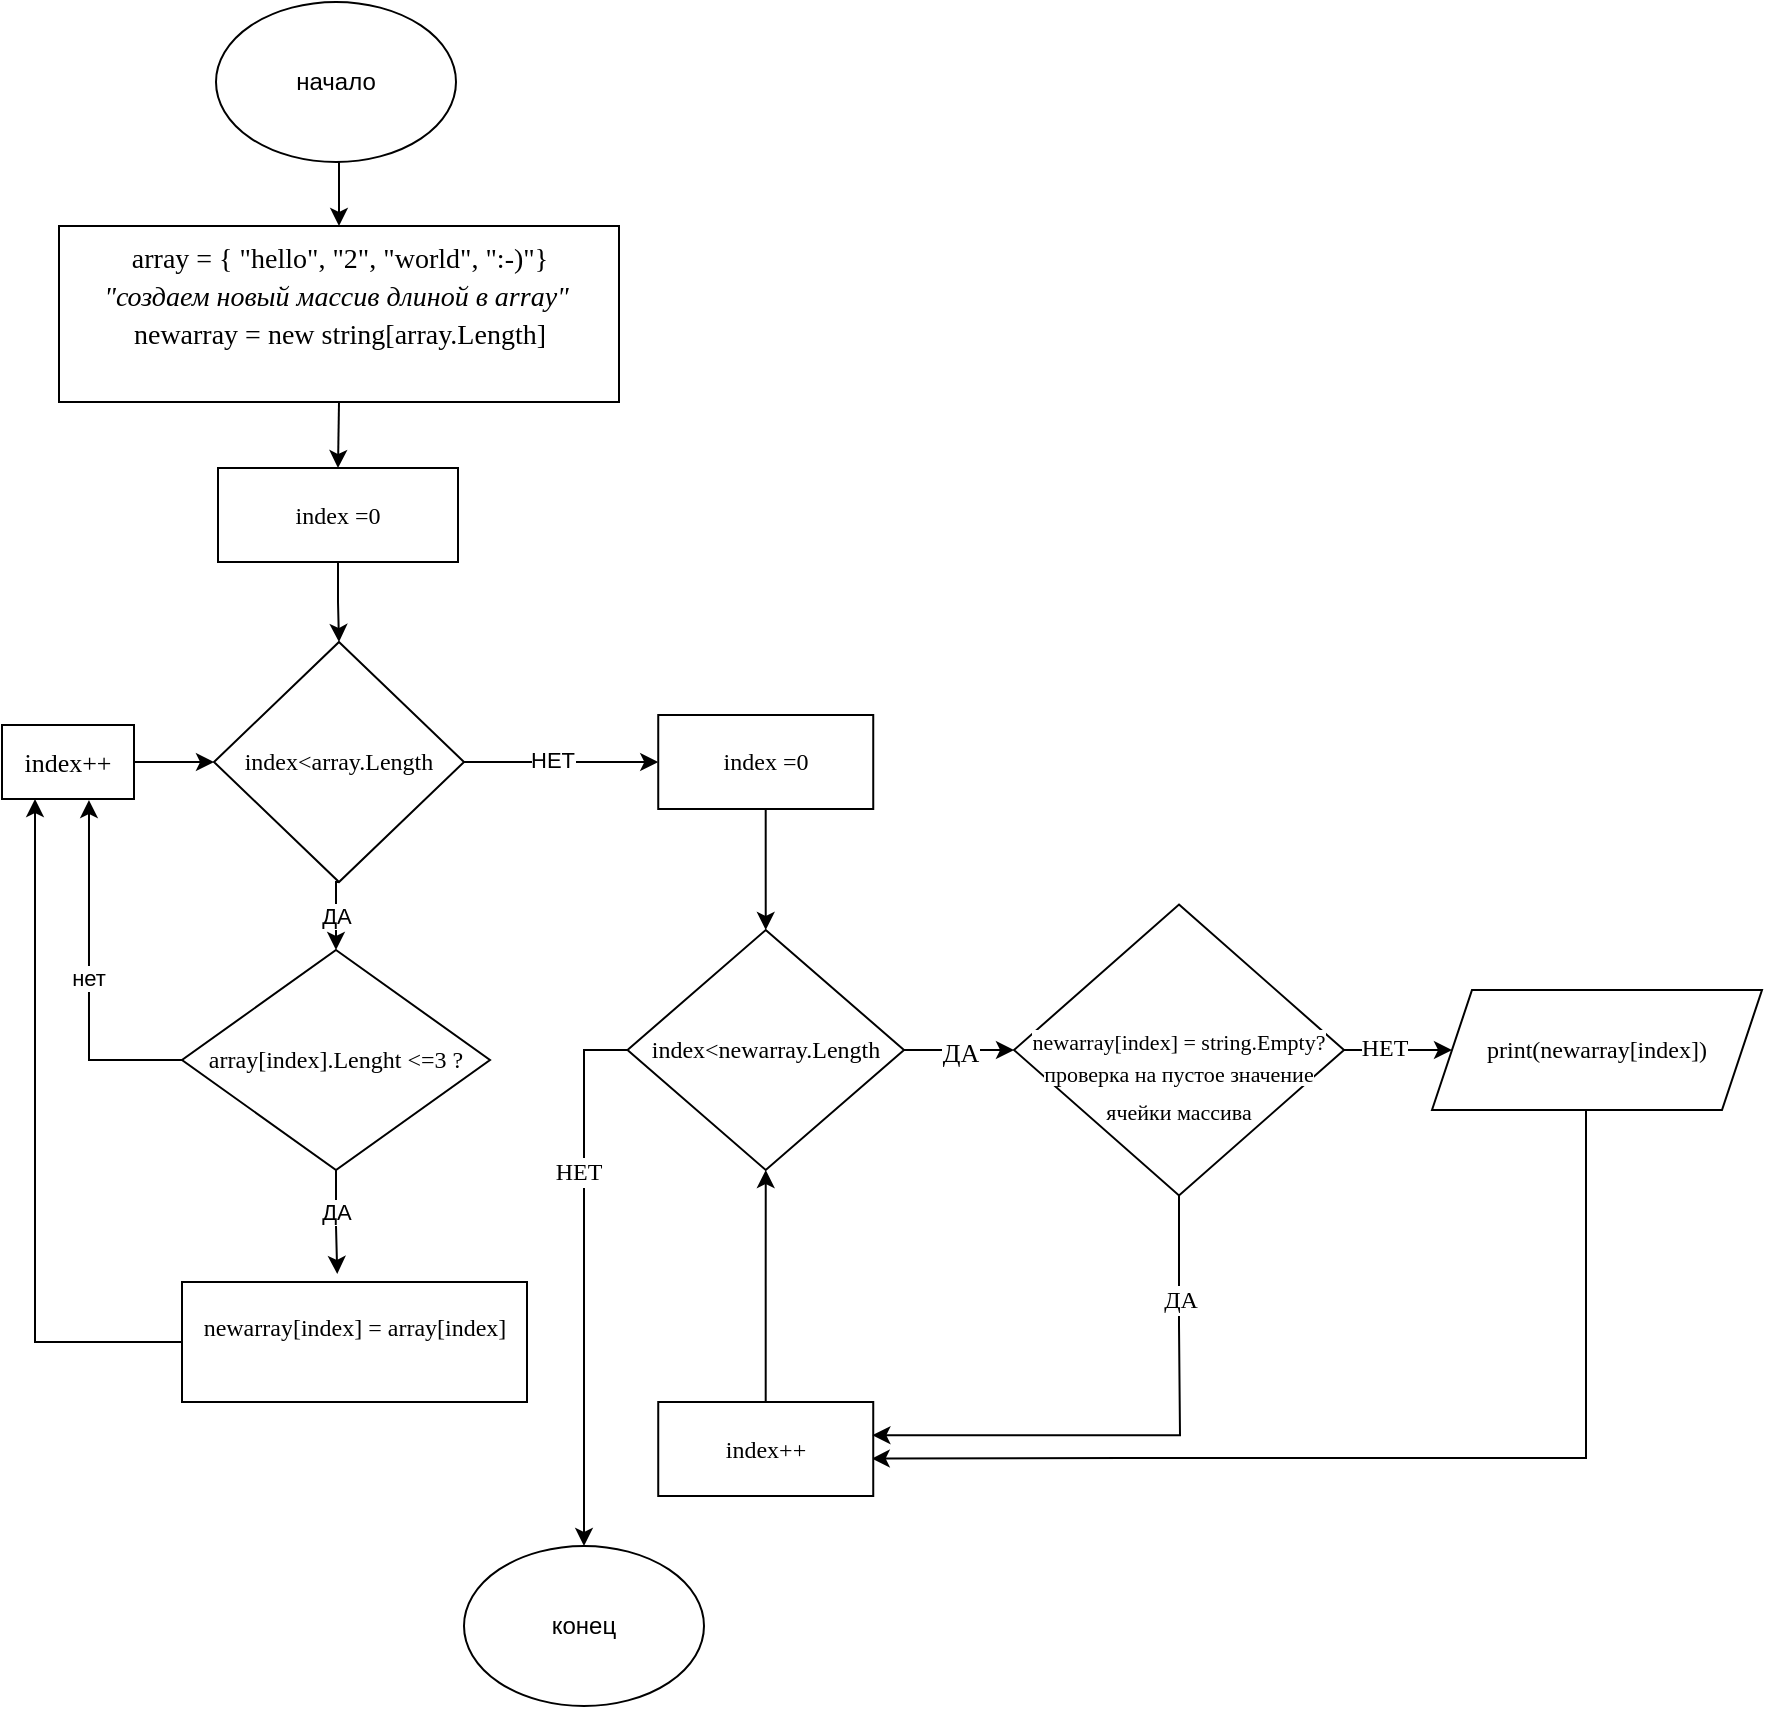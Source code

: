 <mxfile version="19.0.3" type="device"><diagram id="jcgx5i6LanP3CQUWqgNr" name="Page-1"><mxGraphModel dx="981" dy="591" grid="1" gridSize="11" guides="1" tooltips="1" connect="1" arrows="1" fold="1" page="1" pageScale="1" pageWidth="827" pageHeight="1169" math="0" shadow="0"><root><mxCell id="0"/><mxCell id="1" parent="0"/><mxCell id="rOgNkhHMsRsu5iJc87ox-15" style="edgeStyle=orthogonalEdgeStyle;rounded=0;orthogonalLoop=1;jettySize=auto;html=1;exitX=0.5;exitY=1;exitDx=0;exitDy=0;entryX=0.5;entryY=0;entryDx=0;entryDy=0;" parent="1" source="ToUCfaFbXhjLvbfSfTPX-1" target="ToUCfaFbXhjLvbfSfTPX-3" edge="1"><mxGeometry relative="1" as="geometry"/></mxCell><mxCell id="ToUCfaFbXhjLvbfSfTPX-1" value="&lt;font style=&quot;vertical-align: inherit;&quot;&gt;&lt;font style=&quot;vertical-align: inherit;&quot;&gt;начало&lt;/font&gt;&lt;/font&gt;" style="ellipse;whiteSpace=wrap;html=1;" parent="1" vertex="1"><mxGeometry x="316" y="20" width="120" height="80" as="geometry"/></mxCell><mxCell id="ToUCfaFbXhjLvbfSfTPX-2" value="&lt;font style=&quot;vertical-align: inherit;&quot;&gt;&lt;font style=&quot;vertical-align: inherit;&quot;&gt;конец&lt;/font&gt;&lt;/font&gt;" style="ellipse;whiteSpace=wrap;html=1;" parent="1" vertex="1"><mxGeometry x="440" y="792" width="120" height="80" as="geometry"/></mxCell><mxCell id="rOgNkhHMsRsu5iJc87ox-14" style="edgeStyle=orthogonalEdgeStyle;rounded=0;orthogonalLoop=1;jettySize=auto;html=1;exitX=0.5;exitY=1;exitDx=0;exitDy=0;entryX=0.5;entryY=0;entryDx=0;entryDy=0;" parent="1" source="ToUCfaFbXhjLvbfSfTPX-3" target="ToUCfaFbXhjLvbfSfTPX-4" edge="1"><mxGeometry relative="1" as="geometry"/></mxCell><mxCell id="ToUCfaFbXhjLvbfSfTPX-3" value="&lt;font style=&quot;vertical-align: inherit; font-size: 14px;&quot;&gt;&lt;font style=&quot;vertical-align: inherit; font-size: 14px;&quot;&gt;&lt;div style=&quot;line-height: 19px;&quot;&gt;&lt;span style=&quot;background-color: rgb(255, 255, 255);&quot;&gt;&lt;font style=&quot;font-size: 14px;&quot; face=&quot;Times New Roman&quot;&gt;array = { &quot;hello&quot;, &quot;2&quot;, &quot;world&quot;, &quot;:-)&quot;}&lt;/font&gt;&lt;/span&gt;&lt;/div&gt;&lt;div style=&quot;line-height: 19px;&quot;&gt;&lt;span style=&quot;background-color: rgb(255, 255, 255);&quot;&gt;&lt;font style=&quot;font-size: 14px;&quot; face=&quot;Times New Roman&quot;&gt;&lt;i&gt;&quot;создаем новый массив длиной в array&quot;&lt;/i&gt;&amp;nbsp;&lt;/font&gt;&lt;/span&gt;&lt;/div&gt;&lt;div style=&quot;line-height: 19px;&quot;&gt;&lt;span style=&quot;background-color: rgb(255, 255, 255);&quot;&gt;&lt;font style=&quot;&quot; face=&quot;Times New Roman&quot;&gt;newarray = new string[array.Length]&lt;/font&gt;&lt;/span&gt;&lt;/div&gt;&lt;div style=&quot;line-height: 19px;&quot;&gt;&lt;br&gt;&lt;/div&gt;&lt;/font&gt;&lt;/font&gt;" style="rounded=0;whiteSpace=wrap;html=1;" parent="1" vertex="1"><mxGeometry x="237.5" y="132" width="280" height="88" as="geometry"/></mxCell><mxCell id="rOgNkhHMsRsu5iJc87ox-13" style="edgeStyle=orthogonalEdgeStyle;rounded=0;orthogonalLoop=1;jettySize=auto;html=1;exitX=0.5;exitY=1;exitDx=0;exitDy=0;entryX=0.5;entryY=0;entryDx=0;entryDy=0;" parent="1" source="ToUCfaFbXhjLvbfSfTPX-4" target="ToUCfaFbXhjLvbfSfTPX-5" edge="1"><mxGeometry relative="1" as="geometry"/></mxCell><mxCell id="ToUCfaFbXhjLvbfSfTPX-4" value="&lt;font style=&quot;vertical-align: inherit;&quot;&gt;&lt;font style=&quot;vertical-align: inherit;&quot;&gt;&lt;font face=&quot;Times New Roman&quot;&gt;index =0&lt;/font&gt;&lt;br&gt;&lt;/font&gt;&lt;/font&gt;" style="rounded=0;whiteSpace=wrap;html=1;" parent="1" vertex="1"><mxGeometry x="317" y="253" width="120" height="47" as="geometry"/></mxCell><mxCell id="rOgNkhHMsRsu5iJc87ox-6" value="ДА" style="edgeStyle=orthogonalEdgeStyle;rounded=0;orthogonalLoop=1;jettySize=auto;html=1;exitX=0.5;exitY=1;exitDx=0;exitDy=0;entryX=0.5;entryY=0;entryDx=0;entryDy=0;" parent="1" source="ToUCfaFbXhjLvbfSfTPX-5" target="rOgNkhHMsRsu5iJc87ox-4" edge="1"><mxGeometry relative="1" as="geometry"><Array as="points"><mxPoint x="376" y="460"/></Array></mxGeometry></mxCell><mxCell id="ToUCfaFbXhjLvbfSfTPX-5" value="&lt;font face=&quot;Times New Roman&quot; style=&quot;font-size: 12px;&quot;&gt;&lt;font style=&quot;vertical-align: inherit; font-size: 12px;&quot;&gt;&lt;font style=&quot;vertical-align: inherit; font-size: 12px;&quot;&gt;index&amp;lt;&lt;/font&gt;&lt;/font&gt;&lt;span style=&quot;background-color: rgb(255, 255, 255);&quot;&gt;array.Length&lt;/span&gt;&lt;/font&gt;" style="rhombus;whiteSpace=wrap;html=1;" parent="1" vertex="1"><mxGeometry x="315" y="340" width="125" height="120" as="geometry"/></mxCell><mxCell id="Z38TpmYrU33pLRTdv837-3" style="edgeStyle=orthogonalEdgeStyle;rounded=0;orthogonalLoop=1;jettySize=auto;html=1;entryX=0.993;entryY=0.602;entryDx=0;entryDy=0;entryPerimeter=0;fontFamily=Times New Roman;fontSize=12;fontColor=#000000;" parent="1" source="ToUCfaFbXhjLvbfSfTPX-6" target="tgEKK7HwLrE2j701tTxf-12" edge="1"><mxGeometry relative="1" as="geometry"><Array as="points"><mxPoint x="1001" y="748"/><mxPoint x="770" y="748"/></Array></mxGeometry></mxCell><mxCell id="ToUCfaFbXhjLvbfSfTPX-6" value="&lt;font style=&quot;vertical-align: inherit;&quot;&gt;&lt;font style=&quot;vertical-align: inherit;&quot;&gt;&lt;font style=&quot;vertical-align: inherit;&quot;&gt;&lt;font style=&quot;vertical-align: inherit;&quot;&gt;&lt;font face=&quot;Times New Roman&quot;&gt;print(newarray[index])&lt;/font&gt;&lt;br&gt;&lt;/font&gt;&lt;/font&gt;&lt;/font&gt;&lt;/font&gt;" style="shape=parallelogram;perimeter=parallelogramPerimeter;whiteSpace=wrap;html=1;fixedSize=1;" parent="1" vertex="1"><mxGeometry x="924" y="514" width="165" height="60" as="geometry"/></mxCell><mxCell id="rOgNkhHMsRsu5iJc87ox-1" value="" style="endArrow=classic;html=1;rounded=0;exitX=1;exitY=0.5;exitDx=0;exitDy=0;entryX=0;entryY=0.5;entryDx=0;entryDy=0;" parent="1" source="ToUCfaFbXhjLvbfSfTPX-5" target="tgEKK7HwLrE2j701tTxf-8" edge="1"><mxGeometry width="50" height="50" relative="1" as="geometry"><mxPoint x="430" y="430" as="sourcePoint"/><mxPoint x="528" y="400" as="targetPoint"/></mxGeometry></mxCell><mxCell id="rOgNkhHMsRsu5iJc87ox-18" value="НЕТ" style="edgeLabel;html=1;align=center;verticalAlign=middle;resizable=0;points=[];" parent="rOgNkhHMsRsu5iJc87ox-1" vertex="1" connectable="0"><mxGeometry x="-0.09" y="1" relative="1" as="geometry"><mxPoint as="offset"/></mxGeometry></mxCell><mxCell id="rOgNkhHMsRsu5iJc87ox-10" style="edgeStyle=orthogonalEdgeStyle;rounded=0;orthogonalLoop=1;jettySize=auto;html=1;exitX=0.5;exitY=1;exitDx=0;exitDy=0;entryX=0.45;entryY=-0.067;entryDx=0;entryDy=0;entryPerimeter=0;" parent="1" source="rOgNkhHMsRsu5iJc87ox-4" target="rOgNkhHMsRsu5iJc87ox-9" edge="1"><mxGeometry relative="1" as="geometry"/></mxCell><mxCell id="rOgNkhHMsRsu5iJc87ox-11" value="ДА" style="edgeLabel;html=1;align=center;verticalAlign=middle;resizable=0;points=[];" parent="rOgNkhHMsRsu5iJc87ox-10" vertex="1" connectable="0"><mxGeometry x="-0.221" relative="1" as="geometry"><mxPoint as="offset"/></mxGeometry></mxCell><mxCell id="rOgNkhHMsRsu5iJc87ox-38" value="нет" style="edgeStyle=orthogonalEdgeStyle;rounded=0;orthogonalLoop=1;jettySize=auto;html=1;entryX=0.659;entryY=1.015;entryDx=0;entryDy=0;entryPerimeter=0;exitX=0;exitY=0.5;exitDx=0;exitDy=0;" parent="1" source="rOgNkhHMsRsu5iJc87ox-4" target="tgEKK7HwLrE2j701tTxf-4" edge="1"><mxGeometry relative="1" as="geometry"><Array as="points"><mxPoint x="252" y="549"/></Array><mxPoint x="297" y="484" as="targetPoint"/></mxGeometry></mxCell><mxCell id="rOgNkhHMsRsu5iJc87ox-4" value="&lt;font face=&quot;Times New Roman&quot;&gt;array[index].Lenght &amp;lt;=3 ?&lt;/font&gt;" style="rhombus;whiteSpace=wrap;html=1;" parent="1" vertex="1"><mxGeometry x="299" y="494" width="154" height="110" as="geometry"/></mxCell><mxCell id="tgEKK7HwLrE2j701tTxf-5" style="edgeStyle=orthogonalEdgeStyle;rounded=0;orthogonalLoop=1;jettySize=auto;html=1;entryX=0.25;entryY=1;entryDx=0;entryDy=0;fontFamily=Times New Roman;fontSize=12;fontColor=#000000;" parent="1" source="rOgNkhHMsRsu5iJc87ox-9" target="tgEKK7HwLrE2j701tTxf-4" edge="1"><mxGeometry relative="1" as="geometry"/></mxCell><mxCell id="rOgNkhHMsRsu5iJc87ox-9" value="&lt;font face=&quot;Times New Roman&quot; style=&quot;font-size: 12px;&quot;&gt;&lt;span style=&quot;background-color: rgb(255, 255, 255);&quot;&gt;&lt;font style=&quot;font-size: 12px;&quot;&gt;newarray&lt;/font&gt;&lt;/span&gt;&lt;span style=&quot;background-color: rgb(255, 255, 255);&quot;&gt;[index] = array[index]&lt;br&gt;&lt;/span&gt;&lt;/font&gt;&lt;span style=&quot;font-family: &amp;quot;Times New Roman&amp;quot;; background-color: rgb(255, 255, 255);&quot;&gt;&lt;font style=&quot;font-size: 12px;&quot;&gt;&lt;br&gt;&lt;/font&gt;&lt;/span&gt;" style="rounded=0;whiteSpace=wrap;html=1;" parent="1" vertex="1"><mxGeometry x="299" y="660" width="172.5" height="60" as="geometry"/></mxCell><mxCell id="tgEKK7HwLrE2j701tTxf-6" style="edgeStyle=orthogonalEdgeStyle;rounded=0;orthogonalLoop=1;jettySize=auto;html=1;entryX=0;entryY=0.5;entryDx=0;entryDy=0;fontFamily=Times New Roman;fontSize=12;fontColor=#000000;" parent="1" source="tgEKK7HwLrE2j701tTxf-4" target="ToUCfaFbXhjLvbfSfTPX-5" edge="1"><mxGeometry relative="1" as="geometry"/></mxCell><mxCell id="tgEKK7HwLrE2j701tTxf-4" value="&lt;font style=&quot;font-size: 13px;&quot;&gt;index++&lt;/font&gt;" style="rounded=0;whiteSpace=wrap;html=1;labelBackgroundColor=#FFFFFF;fontFamily=Times New Roman;fontSize=12;fontColor=#000000;" parent="1" vertex="1"><mxGeometry x="209" y="381.5" width="66" height="37" as="geometry"/></mxCell><mxCell id="tgEKK7HwLrE2j701tTxf-11" value="ДА" style="edgeStyle=orthogonalEdgeStyle;rounded=0;orthogonalLoop=1;jettySize=auto;html=1;fontFamily=Times New Roman;fontSize=13;fontColor=#000000;" parent="1" source="tgEKK7HwLrE2j701tTxf-7" edge="1"><mxGeometry relative="1" as="geometry"><mxPoint x="715" y="544" as="targetPoint"/></mxGeometry></mxCell><mxCell id="tgEKK7HwLrE2j701tTxf-14" style="edgeStyle=orthogonalEdgeStyle;rounded=0;orthogonalLoop=1;jettySize=auto;html=1;entryX=0.5;entryY=0;entryDx=0;entryDy=0;fontFamily=Times New Roman;fontSize=12;fontColor=#000000;" parent="1" source="tgEKK7HwLrE2j701tTxf-7" target="ToUCfaFbXhjLvbfSfTPX-2" edge="1"><mxGeometry relative="1" as="geometry"><Array as="points"><mxPoint x="500" y="544"/></Array></mxGeometry></mxCell><mxCell id="tgEKK7HwLrE2j701tTxf-15" value="НЕТ" style="edgeLabel;html=1;align=center;verticalAlign=middle;resizable=0;points=[];fontSize=12;fontFamily=Times New Roman;fontColor=#000000;" parent="tgEKK7HwLrE2j701tTxf-14" vertex="1" connectable="0"><mxGeometry x="-0.392" y="-3" relative="1" as="geometry"><mxPoint as="offset"/></mxGeometry></mxCell><mxCell id="tgEKK7HwLrE2j701tTxf-7" value="&lt;font face=&quot;Times New Roman&quot; style=&quot;font-size: 12px;&quot;&gt;&lt;font style=&quot;vertical-align: inherit; font-size: 12px;&quot;&gt;&lt;font style=&quot;vertical-align: inherit; font-size: 12px;&quot;&gt;index&amp;lt;new&lt;/font&gt;&lt;/font&gt;&lt;span style=&quot;background-color: rgb(255, 255, 255);&quot;&gt;array.Length&lt;/span&gt;&lt;/font&gt;" style="rhombus;whiteSpace=wrap;html=1;" parent="1" vertex="1"><mxGeometry x="521.75" y="484" width="138.25" height="120" as="geometry"/></mxCell><mxCell id="tgEKK7HwLrE2j701tTxf-9" style="edgeStyle=orthogonalEdgeStyle;rounded=0;orthogonalLoop=1;jettySize=auto;html=1;entryX=0.5;entryY=0;entryDx=0;entryDy=0;fontFamily=Times New Roman;fontSize=13;fontColor=#000000;" parent="1" source="tgEKK7HwLrE2j701tTxf-8" target="tgEKK7HwLrE2j701tTxf-7" edge="1"><mxGeometry relative="1" as="geometry"/></mxCell><mxCell id="tgEKK7HwLrE2j701tTxf-8" value="&lt;font style=&quot;vertical-align: inherit;&quot;&gt;&lt;font style=&quot;vertical-align: inherit;&quot;&gt;&lt;font face=&quot;Times New Roman&quot;&gt;index =0&lt;/font&gt;&lt;br&gt;&lt;/font&gt;&lt;/font&gt;" style="rounded=0;whiteSpace=wrap;html=1;" parent="1" vertex="1"><mxGeometry x="537.12" y="376.5" width="107.5" height="47" as="geometry"/></mxCell><mxCell id="tgEKK7HwLrE2j701tTxf-13" style="edgeStyle=orthogonalEdgeStyle;rounded=0;orthogonalLoop=1;jettySize=auto;html=1;fontFamily=Times New Roman;fontSize=13;fontColor=#000000;entryX=0.5;entryY=1;entryDx=0;entryDy=0;" parent="1" source="tgEKK7HwLrE2j701tTxf-12" target="tgEKK7HwLrE2j701tTxf-7" edge="1"><mxGeometry relative="1" as="geometry"><mxPoint x="583" y="605" as="targetPoint"/></mxGeometry></mxCell><mxCell id="tgEKK7HwLrE2j701tTxf-12" value="&lt;font style=&quot;vertical-align: inherit;&quot;&gt;&lt;font style=&quot;vertical-align: inherit;&quot;&gt;&lt;font face=&quot;Times New Roman&quot;&gt;index++&lt;/font&gt;&lt;br&gt;&lt;/font&gt;&lt;/font&gt;" style="rounded=0;whiteSpace=wrap;html=1;" parent="1" vertex="1"><mxGeometry x="537.12" y="720" width="107.5" height="47" as="geometry"/></mxCell><mxCell id="Z38TpmYrU33pLRTdv837-2" style="edgeStyle=orthogonalEdgeStyle;rounded=0;orthogonalLoop=1;jettySize=auto;html=1;fontFamily=Times New Roman;fontSize=12;fontColor=#000000;" parent="1" source="Z38TpmYrU33pLRTdv837-1" target="ToUCfaFbXhjLvbfSfTPX-6" edge="1"><mxGeometry relative="1" as="geometry"/></mxCell><mxCell id="Z38TpmYrU33pLRTdv837-6" value="НЕТ" style="edgeLabel;html=1;align=center;verticalAlign=middle;resizable=0;points=[];fontSize=12;fontFamily=Times New Roman;fontColor=#000000;" parent="Z38TpmYrU33pLRTdv837-2" vertex="1" connectable="0"><mxGeometry x="-0.265" y="1" relative="1" as="geometry"><mxPoint as="offset"/></mxGeometry></mxCell><mxCell id="Z38TpmYrU33pLRTdv837-4" style="edgeStyle=orthogonalEdgeStyle;rounded=0;orthogonalLoop=1;jettySize=auto;html=1;fontFamily=Times New Roman;fontSize=12;fontColor=#000000;entryX=0.996;entryY=0.353;entryDx=0;entryDy=0;entryPerimeter=0;" parent="1" source="Z38TpmYrU33pLRTdv837-1" target="tgEKK7HwLrE2j701tTxf-12" edge="1"><mxGeometry relative="1" as="geometry"><mxPoint x="649" y="737" as="targetPoint"/><Array as="points"><mxPoint x="798" y="682"/><mxPoint x="798" y="682"/><mxPoint x="798" y="737"/></Array></mxGeometry></mxCell><mxCell id="Z38TpmYrU33pLRTdv837-5" value="ДА" style="edgeLabel;html=1;align=center;verticalAlign=middle;resizable=0;points=[];fontSize=12;fontFamily=Times New Roman;fontColor=#000000;" parent="Z38TpmYrU33pLRTdv837-4" vertex="1" connectable="0"><mxGeometry x="-0.172" y="2" relative="1" as="geometry"><mxPoint x="-2" y="-61" as="offset"/></mxGeometry></mxCell><mxCell id="Z38TpmYrU33pLRTdv837-1" value="&lt;font style=&quot;font-size: 11px;&quot;&gt;&lt;span style=&quot;font-family: &amp;quot;Times New Roman&amp;quot;; background-color: rgb(255, 255, 255);&quot;&gt;&lt;br&gt;&lt;br&gt;&lt;font style=&quot;font-size: 11px;&quot;&gt;newarray[index] = string.Empty?&lt;/font&gt;&lt;/span&gt;&lt;font style=&quot;font-size: 11px;&quot;&gt;&lt;br&gt;&lt;/font&gt;&lt;/font&gt;&lt;div style=&quot;line-height: 19px; font-size: 11px;&quot;&gt;&lt;span style=&quot;background-color: rgb(255, 255, 255);&quot;&gt;&lt;font style=&quot;font-size: 11px;&quot; face=&quot;Times New Roman&quot;&gt;проверка на пустое значение ячейки массива&lt;/font&gt;&lt;/span&gt;&lt;/div&gt;" style="rhombus;whiteSpace=wrap;html=1;align=center;" parent="1" vertex="1"><mxGeometry x="715" y="471.25" width="165" height="145.5" as="geometry"/></mxCell></root></mxGraphModel></diagram></mxfile>